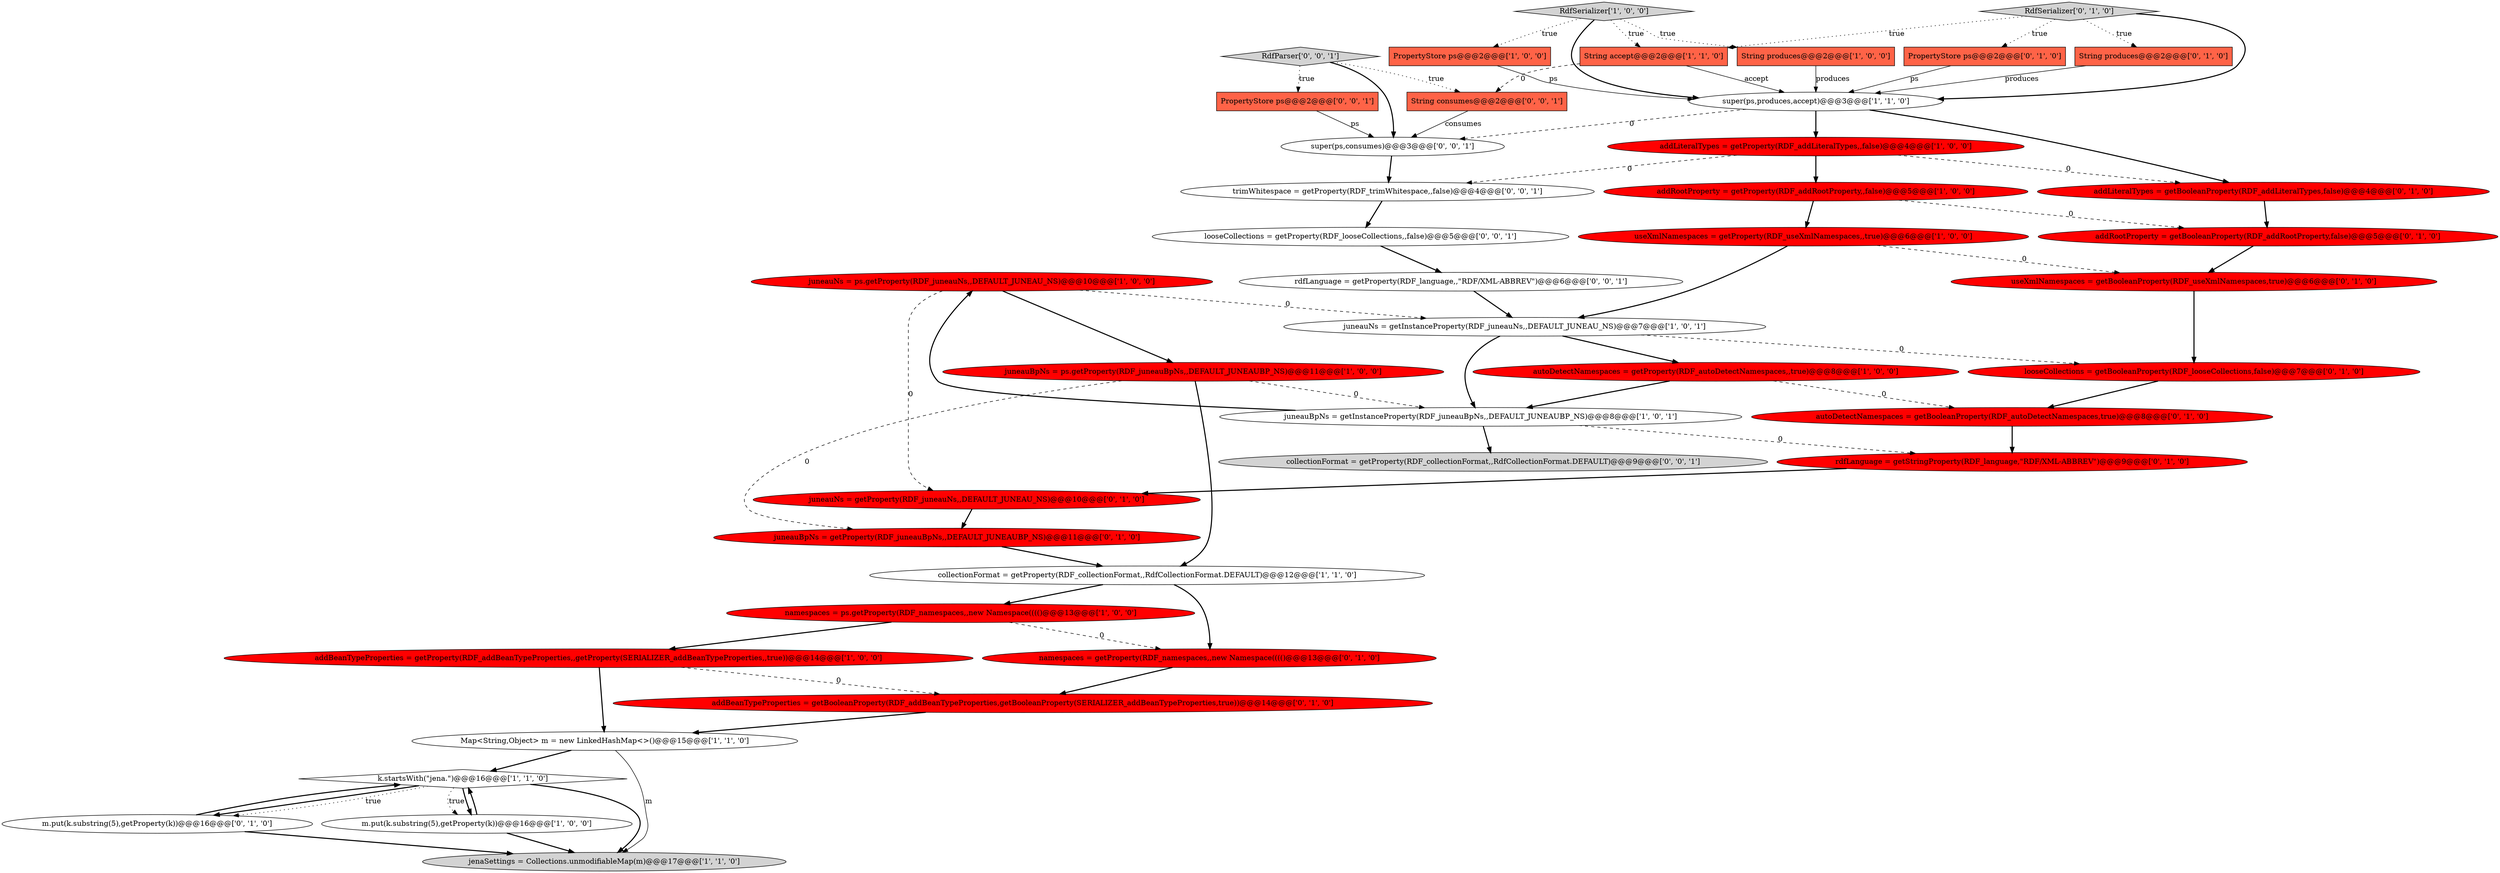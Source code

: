 digraph {
1 [style = filled, label = "collectionFormat = getProperty(RDF_collectionFormat,,RdfCollectionFormat.DEFAULT)@@@12@@@['1', '1', '0']", fillcolor = white, shape = ellipse image = "AAA0AAABBB1BBB"];
3 [style = filled, label = "namespaces = ps.getProperty(RDF_namespaces,,new Namespace(((()@@@13@@@['1', '0', '0']", fillcolor = red, shape = ellipse image = "AAA1AAABBB1BBB"];
10 [style = filled, label = "addLiteralTypes = getProperty(RDF_addLiteralTypes,,false)@@@4@@@['1', '0', '0']", fillcolor = red, shape = ellipse image = "AAA1AAABBB1BBB"];
12 [style = filled, label = "RdfSerializer['1', '0', '0']", fillcolor = lightgray, shape = diamond image = "AAA0AAABBB1BBB"];
30 [style = filled, label = "juneauBpNs = getProperty(RDF_juneauBpNs,,DEFAULT_JUNEAUBP_NS)@@@11@@@['0', '1', '0']", fillcolor = red, shape = ellipse image = "AAA1AAABBB2BBB"];
8 [style = filled, label = "String produces@@@2@@@['1', '0', '0']", fillcolor = tomato, shape = box image = "AAA0AAABBB1BBB"];
25 [style = filled, label = "addBeanTypeProperties = getBooleanProperty(RDF_addBeanTypeProperties,getBooleanProperty(SERIALIZER_addBeanTypeProperties,true))@@@14@@@['0', '1', '0']", fillcolor = red, shape = ellipse image = "AAA1AAABBB2BBB"];
6 [style = filled, label = "juneauNs = getInstanceProperty(RDF_juneauNs,,DEFAULT_JUNEAU_NS)@@@7@@@['1', '0', '1']", fillcolor = white, shape = ellipse image = "AAA0AAABBB1BBB"];
28 [style = filled, label = "juneauNs = getProperty(RDF_juneauNs,,DEFAULT_JUNEAU_NS)@@@10@@@['0', '1', '0']", fillcolor = red, shape = ellipse image = "AAA1AAABBB2BBB"];
36 [style = filled, label = "RdfParser['0', '0', '1']", fillcolor = lightgray, shape = diamond image = "AAA0AAABBB3BBB"];
40 [style = filled, label = "collectionFormat = getProperty(RDF_collectionFormat,,RdfCollectionFormat.DEFAULT)@@@9@@@['0', '0', '1']", fillcolor = lightgray, shape = ellipse image = "AAA0AAABBB3BBB"];
7 [style = filled, label = "addBeanTypeProperties = getProperty(RDF_addBeanTypeProperties,,getProperty(SERIALIZER_addBeanTypeProperties,,true))@@@14@@@['1', '0', '0']", fillcolor = red, shape = ellipse image = "AAA1AAABBB1BBB"];
15 [style = filled, label = "autoDetectNamespaces = getProperty(RDF_autoDetectNamespaces,,true)@@@8@@@['1', '0', '0']", fillcolor = red, shape = ellipse image = "AAA1AAABBB1BBB"];
26 [style = filled, label = "addRootProperty = getBooleanProperty(RDF_addRootProperty,false)@@@5@@@['0', '1', '0']", fillcolor = red, shape = ellipse image = "AAA1AAABBB2BBB"];
31 [style = filled, label = "RdfSerializer['0', '1', '0']", fillcolor = lightgray, shape = diamond image = "AAA0AAABBB2BBB"];
14 [style = filled, label = "String accept@@@2@@@['1', '1', '0']", fillcolor = tomato, shape = box image = "AAA0AAABBB1BBB"];
5 [style = filled, label = "PropertyStore ps@@@2@@@['1', '0', '0']", fillcolor = tomato, shape = box image = "AAA0AAABBB1BBB"];
37 [style = filled, label = "PropertyStore ps@@@2@@@['0', '0', '1']", fillcolor = tomato, shape = box image = "AAA0AAABBB3BBB"];
19 [style = filled, label = "addRootProperty = getProperty(RDF_addRootProperty,,false)@@@5@@@['1', '0', '0']", fillcolor = red, shape = ellipse image = "AAA1AAABBB1BBB"];
41 [style = filled, label = "String consumes@@@2@@@['0', '0', '1']", fillcolor = tomato, shape = box image = "AAA0AAABBB3BBB"];
39 [style = filled, label = "super(ps,consumes)@@@3@@@['0', '0', '1']", fillcolor = white, shape = ellipse image = "AAA0AAABBB3BBB"];
33 [style = filled, label = "useXmlNamespaces = getBooleanProperty(RDF_useXmlNamespaces,true)@@@6@@@['0', '1', '0']", fillcolor = red, shape = ellipse image = "AAA1AAABBB2BBB"];
21 [style = filled, label = "PropertyStore ps@@@2@@@['0', '1', '0']", fillcolor = tomato, shape = box image = "AAA0AAABBB2BBB"];
11 [style = filled, label = "juneauBpNs = getInstanceProperty(RDF_juneauBpNs,,DEFAULT_JUNEAUBP_NS)@@@8@@@['1', '0', '1']", fillcolor = white, shape = ellipse image = "AAA0AAABBB1BBB"];
2 [style = filled, label = "m.put(k.substring(5),getProperty(k))@@@16@@@['1', '0', '0']", fillcolor = white, shape = ellipse image = "AAA0AAABBB1BBB"];
20 [style = filled, label = "String produces@@@2@@@['0', '1', '0']", fillcolor = tomato, shape = box image = "AAA0AAABBB2BBB"];
29 [style = filled, label = "namespaces = getProperty(RDF_namespaces,,new Namespace(((()@@@13@@@['0', '1', '0']", fillcolor = red, shape = ellipse image = "AAA1AAABBB2BBB"];
9 [style = filled, label = "super(ps,produces,accept)@@@3@@@['1', '1', '0']", fillcolor = white, shape = ellipse image = "AAA0AAABBB1BBB"];
34 [style = filled, label = "rdfLanguage = getProperty(RDF_language,,\"RDF/XML-ABBREV\")@@@6@@@['0', '0', '1']", fillcolor = white, shape = ellipse image = "AAA0AAABBB3BBB"];
4 [style = filled, label = "jenaSettings = Collections.unmodifiableMap(m)@@@17@@@['1', '1', '0']", fillcolor = lightgray, shape = ellipse image = "AAA0AAABBB1BBB"];
32 [style = filled, label = "looseCollections = getBooleanProperty(RDF_looseCollections,false)@@@7@@@['0', '1', '0']", fillcolor = red, shape = ellipse image = "AAA1AAABBB2BBB"];
18 [style = filled, label = "juneauBpNs = ps.getProperty(RDF_juneauBpNs,,DEFAULT_JUNEAUBP_NS)@@@11@@@['1', '0', '0']", fillcolor = red, shape = ellipse image = "AAA1AAABBB1BBB"];
35 [style = filled, label = "trimWhitespace = getProperty(RDF_trimWhitespace,,false)@@@4@@@['0', '0', '1']", fillcolor = white, shape = ellipse image = "AAA0AAABBB3BBB"];
17 [style = filled, label = "juneauNs = ps.getProperty(RDF_juneauNs,,DEFAULT_JUNEAU_NS)@@@10@@@['1', '0', '0']", fillcolor = red, shape = ellipse image = "AAA1AAABBB1BBB"];
0 [style = filled, label = "useXmlNamespaces = getProperty(RDF_useXmlNamespaces,,true)@@@6@@@['1', '0', '0']", fillcolor = red, shape = ellipse image = "AAA1AAABBB1BBB"];
22 [style = filled, label = "addLiteralTypes = getBooleanProperty(RDF_addLiteralTypes,false)@@@4@@@['0', '1', '0']", fillcolor = red, shape = ellipse image = "AAA1AAABBB2BBB"];
23 [style = filled, label = "autoDetectNamespaces = getBooleanProperty(RDF_autoDetectNamespaces,true)@@@8@@@['0', '1', '0']", fillcolor = red, shape = ellipse image = "AAA1AAABBB2BBB"];
24 [style = filled, label = "m.put(k.substring(5),getProperty(k))@@@16@@@['0', '1', '0']", fillcolor = white, shape = ellipse image = "AAA0AAABBB2BBB"];
13 [style = filled, label = "Map<String,Object> m = new LinkedHashMap<>()@@@15@@@['1', '1', '0']", fillcolor = white, shape = ellipse image = "AAA0AAABBB1BBB"];
16 [style = filled, label = "k.startsWith(\"jena.\")@@@16@@@['1', '1', '0']", fillcolor = white, shape = diamond image = "AAA0AAABBB1BBB"];
27 [style = filled, label = "rdfLanguage = getStringProperty(RDF_language,\"RDF/XML-ABBREV\")@@@9@@@['0', '1', '0']", fillcolor = red, shape = ellipse image = "AAA1AAABBB2BBB"];
38 [style = filled, label = "looseCollections = getProperty(RDF_looseCollections,,false)@@@5@@@['0', '0', '1']", fillcolor = white, shape = ellipse image = "AAA0AAABBB3BBB"];
7->13 [style = bold, label=""];
9->22 [style = bold, label=""];
22->26 [style = bold, label=""];
36->41 [style = dotted, label="true"];
20->9 [style = solid, label="produces"];
3->29 [style = dashed, label="0"];
9->39 [style = dashed, label="0"];
15->23 [style = dashed, label="0"];
32->23 [style = bold, label=""];
16->2 [style = dotted, label="true"];
21->9 [style = solid, label="ps"];
30->1 [style = bold, label=""];
23->27 [style = bold, label=""];
28->30 [style = bold, label=""];
18->11 [style = dashed, label="0"];
0->6 [style = bold, label=""];
25->13 [style = bold, label=""];
31->9 [style = bold, label=""];
12->8 [style = dotted, label="true"];
18->30 [style = dashed, label="0"];
10->19 [style = bold, label=""];
27->28 [style = bold, label=""];
16->24 [style = bold, label=""];
6->32 [style = dashed, label="0"];
1->3 [style = bold, label=""];
29->25 [style = bold, label=""];
37->39 [style = solid, label="ps"];
9->10 [style = bold, label=""];
16->2 [style = bold, label=""];
10->22 [style = dashed, label="0"];
12->9 [style = bold, label=""];
11->40 [style = bold, label=""];
2->4 [style = bold, label=""];
31->20 [style = dotted, label="true"];
31->14 [style = dotted, label="true"];
13->16 [style = bold, label=""];
36->39 [style = bold, label=""];
36->37 [style = dotted, label="true"];
6->15 [style = bold, label=""];
19->0 [style = bold, label=""];
17->28 [style = dashed, label="0"];
24->16 [style = bold, label=""];
12->14 [style = dotted, label="true"];
5->9 [style = solid, label="ps"];
8->9 [style = solid, label="produces"];
31->21 [style = dotted, label="true"];
24->4 [style = bold, label=""];
15->11 [style = bold, label=""];
19->26 [style = dashed, label="0"];
18->1 [style = bold, label=""];
3->7 [style = bold, label=""];
12->5 [style = dotted, label="true"];
39->35 [style = bold, label=""];
6->11 [style = bold, label=""];
0->33 [style = dashed, label="0"];
34->6 [style = bold, label=""];
38->34 [style = bold, label=""];
41->39 [style = solid, label="consumes"];
7->25 [style = dashed, label="0"];
17->6 [style = dashed, label="0"];
11->17 [style = bold, label=""];
33->32 [style = bold, label=""];
13->4 [style = solid, label="m"];
35->38 [style = bold, label=""];
11->27 [style = dashed, label="0"];
16->4 [style = bold, label=""];
1->29 [style = bold, label=""];
26->33 [style = bold, label=""];
10->35 [style = dashed, label="0"];
17->18 [style = bold, label=""];
16->24 [style = dotted, label="true"];
14->41 [style = dashed, label="0"];
14->9 [style = solid, label="accept"];
2->16 [style = bold, label=""];
}
